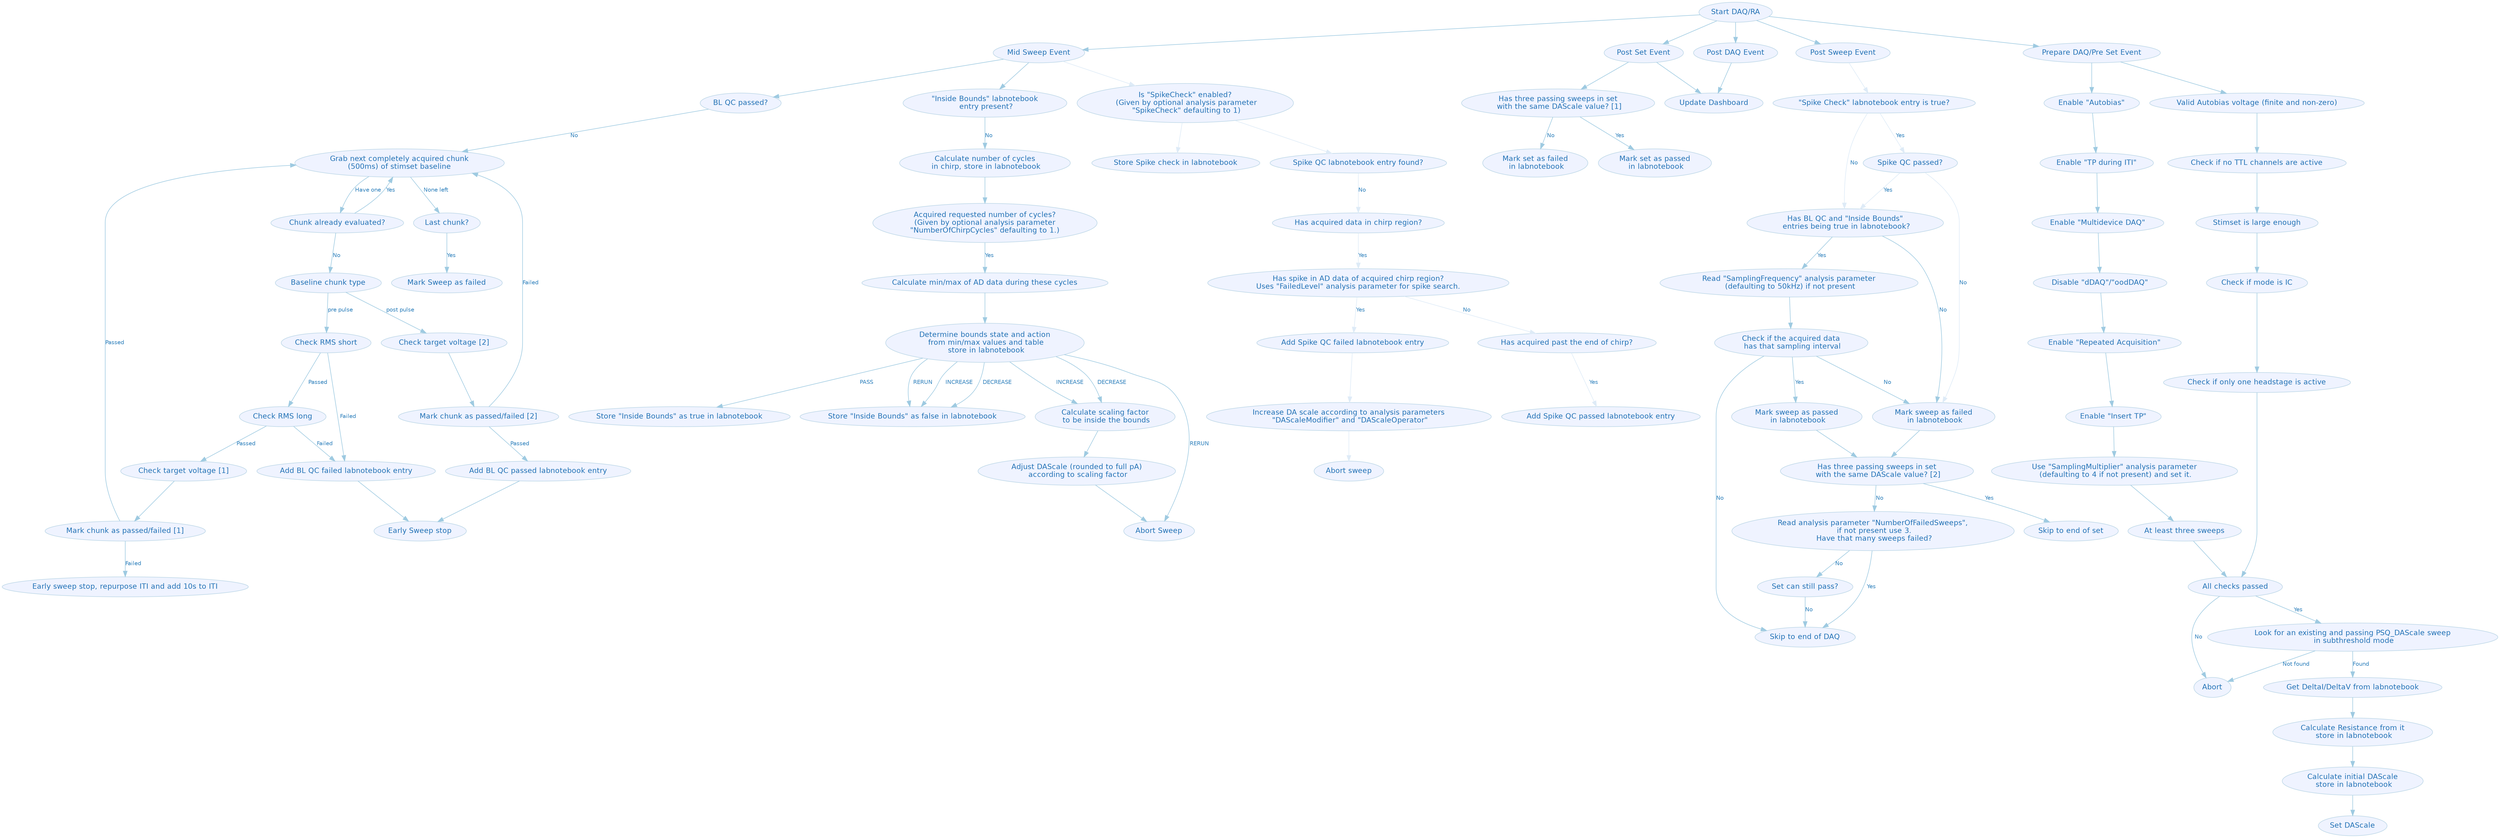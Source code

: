 digraph G {
	graph [center=true,
		color=white,
		compound=true,
		fontcolor=black,
		fontname=Helvetica,
		fontsize=14,
		penwidth=0.1,
		ratio="0,01"
	];
	node [color=2,
		colorscheme=blues4,
		comment="Wildcard node added automatic in EG.",
		fillcolor=1,
		fontcolor=4,
		fontname=Helvetica,
		fontsize=13,
		label="\N",
		shape=ellipse,
		style=filled
	];
	edge [color=2,
		colorscheme=blues3,
		comment="Wildcard node added automatic in EG.",
		fontcolor=3,
		fontname=Helvetica,
		fontsize=10,
		style=solid
	];
	"Start DAQ/RA" -> "Mid Sweep Event"	 [comment="Wildcard edge"];
	"Start DAQ/RA" -> "Post DAQ Event"	 [comment="Wildcard edge"];
	"Start DAQ/RA" -> "Post Set Event"	 [comment="Wildcard edge"];
	"Start DAQ/RA" -> "Post Sweep Event"	 [comment="Wildcard edge"];
	"Start DAQ/RA" -> "Prepare DAQ/Pre Set Event"	 [comment="Wildcard edge"];
	"Mid Sweep Event" -> "BL QC passed?"	 [comment="Wildcard edge"];
	"Mid Sweep Event" -> "\"Inside Bounds\" labnotebook\n entry present?"	 [comment="Wildcard edge"];
	n63	 [label="Is \"SpikeCheck\" enabled?\n (Given by optional analysis parameter\n \"SpikeCheck\" defaulting to 1)"];
	"Mid Sweep Event" -> n63	 [color=1,
		comment="Wildcard edge"];
	"Post DAQ Event" -> "Update Dashboard"	 [comment="Wildcard edge"];
	"Post Set Event" -> "Update Dashboard"	 [comment="Wildcard edge"];
	"Post Set Event" -> "Has three passing sweeps in set\n with the same DAScale value? [1]"	 [comment="Wildcard edge"];
	n73	 [label="\"Spike Check\" labnotebook entry is true?"];
	"Post Sweep Event" -> n73	 [color=1,
		comment="Wildcard edge"];
	"Prepare DAQ/Pre Set Event" -> "Enable \"Autobias\"";
	"Prepare DAQ/Pre Set Event" -> "Valid Autobias voltage (finite and non-zero)";
	"BL QC passed?" -> "Grab next completely acquired chunk\n(500ms) of stimset baseline"	 [comment="Wildcard edge",
		label=No];
	"\"Inside Bounds\" labnotebook\n entry present?" -> "Calculate number of cycles\n in chirp, store in labnotebook"	 [comment="Wildcard edge",
		label=No];
	n64	 [label="Store Spike check in labnotebook"];
	n63 -> n64	 [color=1,
		comment="Wildcard edge"];
	n65	 [label="Spike QC labnotebook entry found?"];
	n63 -> n65	 [color=1,
		comment="Wildcard edge"];
	"Has three passing sweeps in set\n with the same DAScale value? [1]" -> "Mark set as failed\n in labnotebook"	 [comment="Wildcard edge",
		label=No];
	"Has three passing sweeps in set\n with the same DAScale value? [1]" -> "Mark set as passed\n in labnotebook"	 [comment="Wildcard edge",
		label=Yes];
	n73 -> "Has BL QC and \"Inside Bounds\"\n entries being true in labnotebook?"	 [color=1,
		comment="Wildcard edge",
		label=No];
	n74	 [label="Spike QC passed?"];
	n73 -> n74	 [color=1,
		comment="Wildcard edge",
		label=Yes];
	"Enable \"Autobias\"" -> "Enable \"TP during ITI\"";
	"Valid Autobias voltage (finite and non-zero)" -> "Check if no TTL channels are active";
	"Grab next completely acquired chunk\n(500ms) of stimset baseline" -> "Chunk already evaluated?"	 [comment="Wildcard edge",
		label="Have one"];
	"Grab next completely acquired chunk\n(500ms) of stimset baseline" -> "Last chunk?"	 [comment="Wildcard edge",
		label="None left"];
	"Calculate number of cycles\n in chirp, store in labnotebook" -> "Acquired requested number of cycles?\n(Given by optional analysis parameter\n\"NumberOfChirpCycles\" defaulting to 1.)"	 [comment="Wildcard edge"];
	n66	 [label="Has acquired data in chirp region?"];
	n65 -> n66	 [color=1,
		comment="Wildcard edge",
		label=No];
	"Has BL QC and \"Inside Bounds\"\n entries being true in labnotebook?" -> "Mark sweep as failed\n in labnotebook"	 [comment="Wildcard edge",
		label=No];
	n76	 [label="Read \"SamplingFrequency\" analysis parameter\n (defaulting to 50kHz) if not present"];
	"Has BL QC and \"Inside Bounds\"\n entries being true in labnotebook?" -> n76	 [label=Yes];
	n74 -> "Has BL QC and \"Inside Bounds\"\n entries being true in labnotebook?"	 [color=1,
		comment="Wildcard edge",
		label=Yes];
	n74 -> "Mark sweep as failed\n in labnotebook"	 [color=1,
		comment="Wildcard edge",
		label=No];
	"Enable \"TP during ITI\"" -> "Enable \"Multidevice DAQ\"";
	"Check if no TTL channels are active" -> "Stimset is large enough";
	"Chunk already evaluated?" -> "Grab next completely acquired chunk\n(500ms) of stimset baseline"	 [comment="Wildcard edge",
		label=Yes];
	"Chunk already evaluated?" -> "Baseline chunk type"	 [comment="Wildcard edge",
		label=No];
	"Last chunk?" -> "Mark Sweep as failed"	 [comment="Wildcard edge",
		label=Yes];
	"Acquired requested number of cycles?\n(Given by optional analysis parameter\n\"NumberOfChirpCycles\" defaulting to 1.)" -> "Calculate min/max of AD data during these cycles"	 [comment="Wildcard edge",
		label=Yes];
	n68	 [label="Has spike in AD data of acquired chirp region?\nUses \"FailedLevel\" analysis parameter for spike search."];
	n66 -> n68	 [color=1,
		comment="Wildcard edge",
		label=Yes];
	"Mark sweep as failed\n in labnotebook" -> "Has three passing sweeps in set\n with the same DAScale value? [2]"	 [comment="Wildcard edge"];
	n85	 [label="Check if the acquired data\n has that sampling interval"];
	n76 -> n85;
	"Enable \"Multidevice DAQ\"" -> "Disable \"dDAQ\"/\"oodDAQ\"";
	"Stimset is large enough" -> "Check if mode is IC";
	"Disable \"dDAQ\"/\"oodDAQ\"" -> "Enable \"Repeated Acquisition\"";
	"Enable \"Repeated Acquisition\"" -> "Enable \"Insert TP\"";
	n89	 [label="Use \"SamplingMultiplier\" analysis parameter\n (defaulting to 4 if not present) and set it."];
	"Enable \"Insert TP\"" -> n89;
	"Check if mode is IC" -> "Check if only one headstage is active";
	n89 -> "At least three sweeps";
	"At least three sweeps" -> "All checks passed";
	"All checks passed" -> Abort	 [label=No];
	"All checks passed" -> "Look for an existing and passing PSQ_DAScale sweep\n in subthreshold mode"	 [label=Yes];
	"Check if only one headstage is active" -> "All checks passed";
	"Look for an existing and passing PSQ_DAScale sweep\n in subthreshold mode" -> Abort	 [label="Not found"];
	"Look for an existing and passing PSQ_DAScale sweep\n in subthreshold mode" -> "Get DeltaI/DeltaV from labnotebook"	 [label=Found];
	"Get DeltaI/DeltaV from labnotebook" -> "Calculate Resistance from it\n store in labnotebook";
	"Calculate Resistance from it\n store in labnotebook" -> "Calculate initial DAScale\n store in labnotebook";
	"Calculate initial DAScale\n store in labnotebook" -> "Set DAScale";
	"Baseline chunk type" -> "Check RMS short"	 [comment="Wildcard edge",
		label="pre pulse"];
	"Baseline chunk type" -> "Check target voltage [2]"	 [comment="Wildcard edge",
		label="post pulse"];
	"Check RMS short" -> "Check RMS long"	 [comment="Wildcard edge",
		label=Passed];
	"Check RMS short" -> "Add BL QC failed labnotebook entry"	 [comment="Wildcard edge",
		label=Failed];
	"Check target voltage [2]" -> "Mark chunk as passed/failed [2]"	 [comment="Wildcard edge"];
	"Check RMS long" -> "Add BL QC failed labnotebook entry"	 [comment="Wildcard edge",
		label=Failed];
	"Check RMS long" -> "Check target voltage [1]"	 [comment="Wildcard edge",
		label=Passed];
	"Add BL QC failed labnotebook entry" -> "Early Sweep stop"	 [comment="Wildcard edge"];
	"Mark chunk as passed/failed [2]" -> "Grab next completely acquired chunk\n(500ms) of stimset baseline"	 [comment="Wildcard edge",
		label=Failed];
	"Mark chunk as passed/failed [2]" -> "Add BL QC passed labnotebook entry"	 [comment="Wildcard edge",
		label=Passed];
	"Check target voltage [1]" -> "Mark chunk as passed/failed [1]"	 [comment="Wildcard edge"];
	"Add BL QC passed labnotebook entry" -> "Early Sweep stop"	 [comment="Wildcard edge"];
	"Mark chunk as passed/failed [1]" -> "Grab next completely acquired chunk\n(500ms) of stimset baseline"	 [comment="Wildcard edge",
		label=Passed];
	"Mark chunk as passed/failed [1]" -> "Early sweep stop, repurpose ITI and add 10s to ITI"	 [comment="Wildcard edge",
		label=Failed];
	"Calculate min/max of AD data during these cycles" -> "Determine bounds state and action\n from min/max values and table\n store in labnotebook"	 [comment="Wildcard edge"];
	"Determine bounds state and action\n from min/max values and table\n store in labnotebook" -> "Store \"Inside Bounds\" as true in labnotebook"	 [comment="Wildcard edge",
		label=PASS];
	"Determine bounds state and action\n from min/max values and table\n store in labnotebook" -> "Store \"Inside Bounds\" as false in labnotebook"	 [comment="Wildcard edge",
		label=RERUN];
	"Determine bounds state and action\n from min/max values and table\n store in labnotebook" -> "Store \"Inside Bounds\" as false in labnotebook"	 [comment="Wildcard edge",
		label=INCREASE];
	"Determine bounds state and action\n from min/max values and table\n store in labnotebook" -> "Store \"Inside Bounds\" as false in labnotebook"	 [comment="Wildcard edge",
		label=DECREASE];
	"Determine bounds state and action\n from min/max values and table\n store in labnotebook" -> "Abort Sweep"	 [comment="Wildcard edge",
		label=RERUN];
	"Determine bounds state and action\n from min/max values and table\n store in labnotebook" -> "Calculate scaling factor\n to be inside the bounds"	 [comment="Wildcard edge",
		label=INCREASE];
	"Determine bounds state and action\n from min/max values and table\n store in labnotebook" -> "Calculate scaling factor\n to be inside the bounds"	 [comment="Wildcard edge",
		label=DECREASE];
	"Calculate scaling factor\n to be inside the bounds" -> "Adjust DAScale (rounded to full pA)\n according to scaling factor"	 [comment="Wildcard edge"];
	"Adjust DAScale (rounded to full pA)\n according to scaling factor" -> "Abort Sweep"	 [comment="Wildcard edge"];
	"Has three passing sweeps in set\n with the same DAScale value? [2]" -> "Skip to end of set"	 [comment="Wildcard edge",
		label=Yes];
	"Has three passing sweeps in set\n with the same DAScale value? [2]" -> "Read analysis parameter \"NumberOfFailedSweeps\",\n if not present use 3.\n Have that many sweeps failed?"	 [comment="Wildcard edge",
		label=No];
	n85 -> "Mark sweep as failed\n in labnotebook"	 [label=No];
	n85 -> "Mark sweep as passed\n in labnotebook"	 [label=Yes];
	n85 -> "Skip to end of DAQ"	 [label=No];
	"Read analysis parameter \"NumberOfFailedSweeps\",\n if not present use 3.\n Have that many sweeps failed?" -> "Skip to end of DAQ"	 [comment="Wildcard edge",
		label=Yes];
	"Read analysis parameter \"NumberOfFailedSweeps\",\n if not present use 3.\n Have that many sweeps failed?" -> "Set can still pass?"	 [label=No];
	"Mark sweep as passed\n in labnotebook" -> "Has three passing sweeps in set\n with the same DAScale value? [2]"	 [comment="Wildcard edge"];
	"Set can still pass?" -> "Skip to end of DAQ"	 [comment="Wildcard edge",
		label=No];
	n69	 [label="Add Spike QC failed labnotebook entry"];
	n68 -> n69	 [color=1,
		comment="Wildcard edge",
		label=Yes];
	n71	 [label="Has acquired past the end of chirp?"];
	n68 -> n71	 [color=1,
		comment="Wildcard edge",
		label=No];
	n67	 [label="Increase DA scale according to analysis parameters\n \"DAScaleModifier\" and \"DAScaleOperator\""];
	n69 -> n67	 [color=1,
		comment="Wildcard edge"];
	n72	 [label="Add Spike QC passed labnotebook entry"];
	n71 -> n72	 [color=1,
		comment="Wildcard edge",
		label=Yes];
	n75	 [label="Abort sweep"];
	n67 -> n75	 [color=1,
		comment="Wildcard edge"];
}
